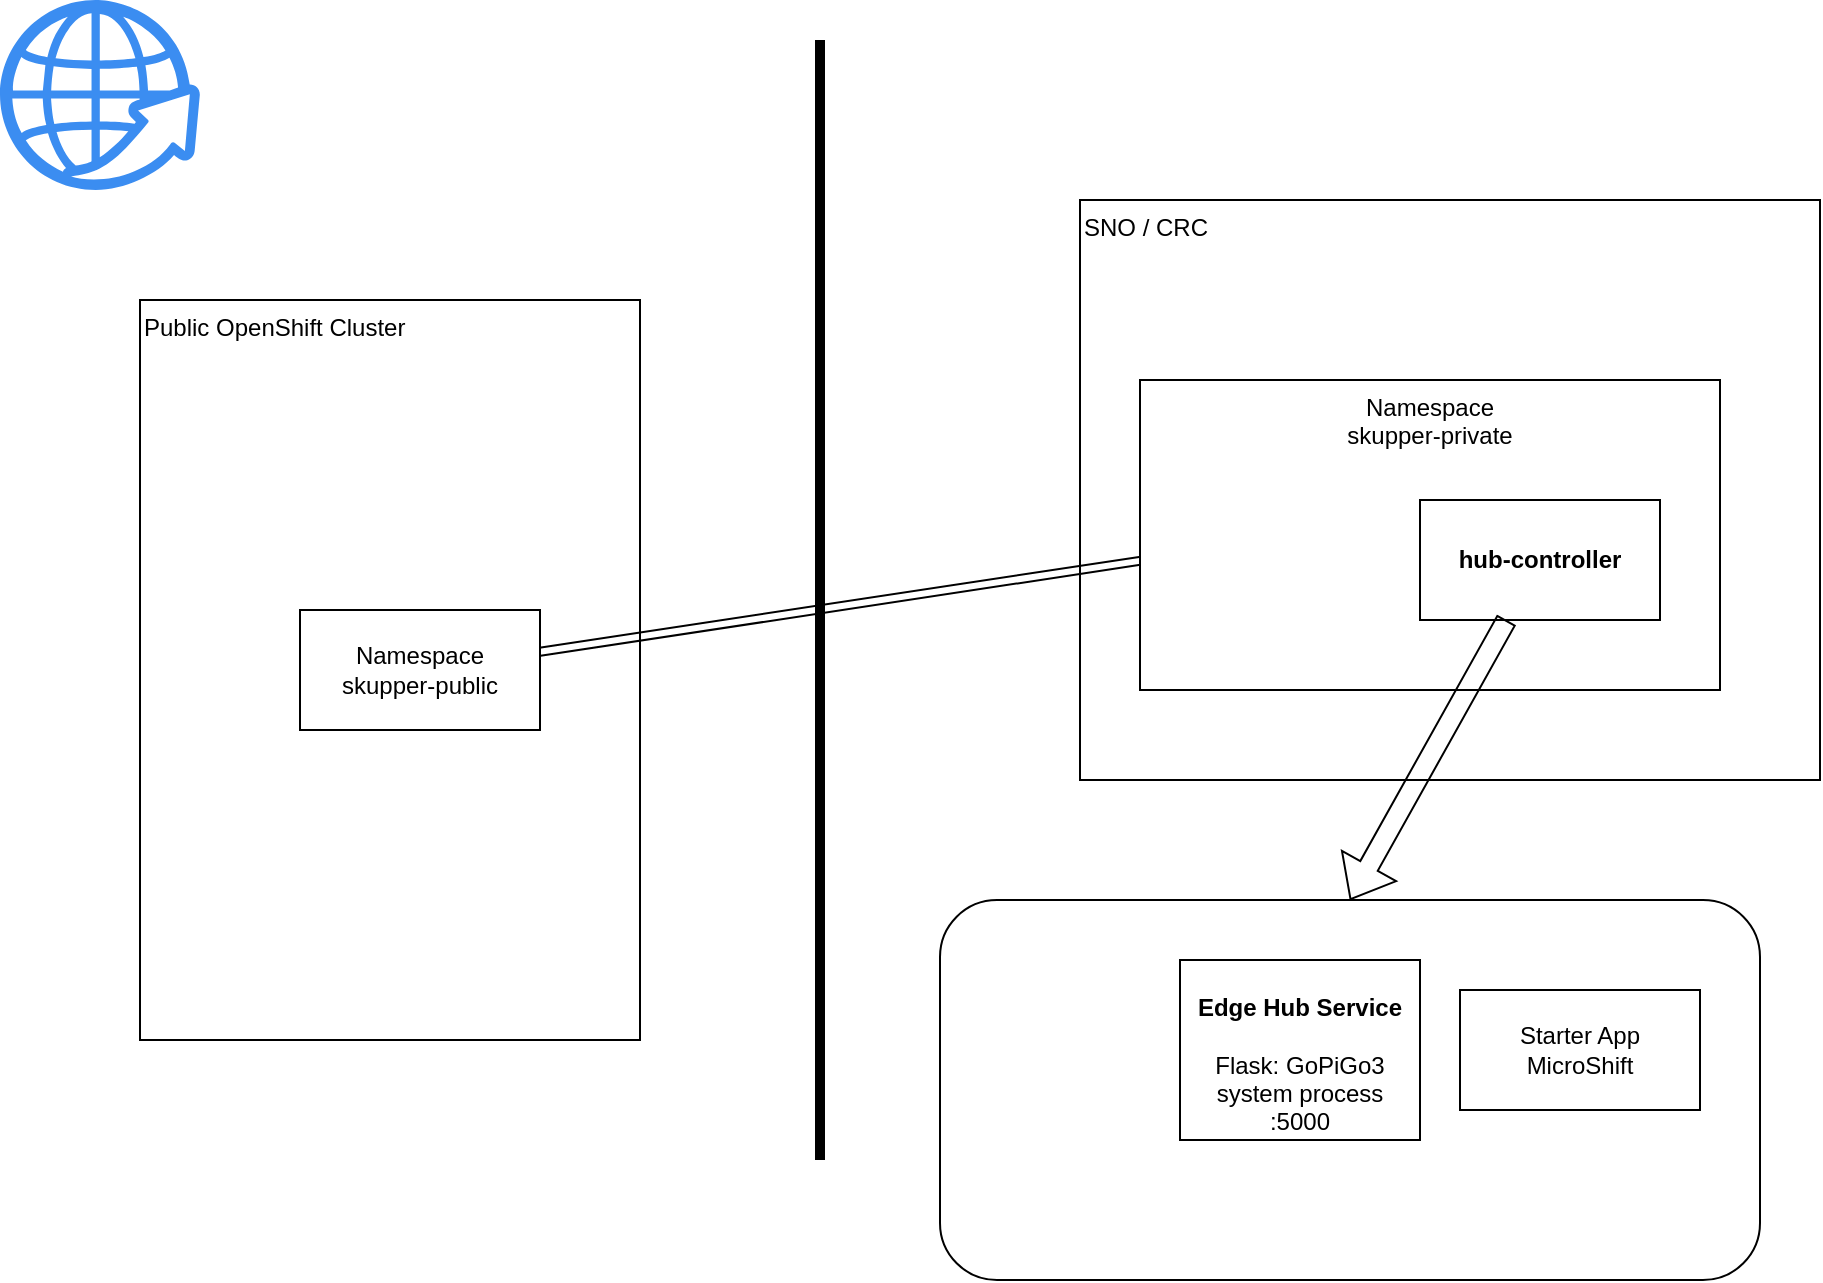 <mxfile version="21.2.1" type="device">
  <diagram name="Page-1" id="Q07v23xAye6RxvADJUx6">
    <mxGraphModel dx="775" dy="1112" grid="1" gridSize="10" guides="1" tooltips="1" connect="1" arrows="1" fold="1" page="1" pageScale="1" pageWidth="1169" pageHeight="827" math="0" shadow="0">
      <root>
        <mxCell id="0" />
        <mxCell id="1" parent="0" />
        <mxCell id="Y7x5n66CxU2vdpoZQT9u-1" value="Public OpenShift Cluster" style="rounded=0;whiteSpace=wrap;html=1;align=left;verticalAlign=top;" vertex="1" parent="1">
          <mxGeometry x="100" y="210" width="250" height="370" as="geometry" />
        </mxCell>
        <mxCell id="Y7x5n66CxU2vdpoZQT9u-2" value="" style="sketch=0;html=1;aspect=fixed;strokeColor=none;shadow=0;fillColor=#3B8DF1;verticalAlign=top;labelPosition=center;verticalLabelPosition=bottom;shape=mxgraph.gcp2.globe_world" vertex="1" parent="1">
          <mxGeometry x="30" y="60" width="100" height="95" as="geometry" />
        </mxCell>
        <mxCell id="Y7x5n66CxU2vdpoZQT9u-3" value="" style="endArrow=none;html=1;rounded=0;strokeWidth=5;" edge="1" parent="1">
          <mxGeometry width="50" height="50" relative="1" as="geometry">
            <mxPoint x="440" y="640" as="sourcePoint" />
            <mxPoint x="440" y="80" as="targetPoint" />
          </mxGeometry>
        </mxCell>
        <mxCell id="Y7x5n66CxU2vdpoZQT9u-6" value="SNO / CRC" style="rounded=0;whiteSpace=wrap;html=1;verticalAlign=top;align=left;" vertex="1" parent="1">
          <mxGeometry x="570" y="160" width="370" height="290" as="geometry" />
        </mxCell>
        <mxCell id="Y7x5n66CxU2vdpoZQT9u-5" value="" style="shape=link;html=1;rounded=0;entryX=0.008;entryY=0.581;entryDx=0;entryDy=0;entryPerimeter=0;" edge="1" parent="1" source="Y7x5n66CxU2vdpoZQT9u-7" target="Y7x5n66CxU2vdpoZQT9u-8">
          <mxGeometry width="100" relative="1" as="geometry">
            <mxPoint x="510" y="400" as="sourcePoint" />
            <mxPoint x="610" y="400" as="targetPoint" />
          </mxGeometry>
        </mxCell>
        <mxCell id="Y7x5n66CxU2vdpoZQT9u-7" value="Namespace&lt;br&gt;skupper-public" style="rounded=0;whiteSpace=wrap;html=1;" vertex="1" parent="1">
          <mxGeometry x="180" y="365" width="120" height="60" as="geometry" />
        </mxCell>
        <mxCell id="Y7x5n66CxU2vdpoZQT9u-8" value="Namespace&lt;br&gt;skupper-private" style="rounded=0;whiteSpace=wrap;html=1;align=center;verticalAlign=top;" vertex="1" parent="1">
          <mxGeometry x="600" y="250" width="290" height="155" as="geometry" />
        </mxCell>
        <mxCell id="Y7x5n66CxU2vdpoZQT9u-10" value="" style="rounded=1;whiteSpace=wrap;html=1;" vertex="1" parent="1">
          <mxGeometry x="500" y="510" width="410" height="190" as="geometry" />
        </mxCell>
        <mxCell id="Y7x5n66CxU2vdpoZQT9u-9" value="" style="shape=image;html=1;verticalAlign=top;verticalLabelPosition=bottom;labelBackgroundColor=#ffffff;imageAspect=0;aspect=fixed;image=https://cdn1.iconfinder.com/data/icons/unicons-line-vol-5/24/robot-128.png" vertex="1" parent="1">
          <mxGeometry x="520" y="561" width="69" height="69" as="geometry" />
        </mxCell>
        <mxCell id="Y7x5n66CxU2vdpoZQT9u-12" value="&lt;b&gt;hub-controller&lt;/b&gt;" style="rounded=0;whiteSpace=wrap;html=1;" vertex="1" parent="1">
          <mxGeometry x="740" y="310" width="120" height="60" as="geometry" />
        </mxCell>
        <mxCell id="Y7x5n66CxU2vdpoZQT9u-14" value="&lt;div&gt;&lt;br&gt;&lt;/div&gt;&lt;div&gt;&lt;b&gt;Edge Hub Service&lt;/b&gt;&lt;br&gt;&lt;/div&gt;&lt;div&gt;&lt;br&gt;&lt;/div&gt;&lt;div&gt;Flask: GoPiGo3 &lt;br&gt;&lt;/div&gt;&lt;div&gt;system process&lt;/div&gt;&lt;div&gt;:5000&lt;br&gt;&lt;/div&gt;" style="rounded=0;whiteSpace=wrap;html=1;" vertex="1" parent="1">
          <mxGeometry x="620" y="540" width="120" height="90" as="geometry" />
        </mxCell>
        <mxCell id="Y7x5n66CxU2vdpoZQT9u-15" value="&lt;div&gt;Starter App&lt;/div&gt;&lt;div&gt;MicroShift&lt;br&gt;&lt;/div&gt;" style="rounded=0;whiteSpace=wrap;html=1;" vertex="1" parent="1">
          <mxGeometry x="760" y="555" width="120" height="60" as="geometry" />
        </mxCell>
        <mxCell id="Y7x5n66CxU2vdpoZQT9u-18" value="" style="shape=flexArrow;endArrow=classic;html=1;rounded=0;entryX=0.5;entryY=0;entryDx=0;entryDy=0;" edge="1" parent="1" source="Y7x5n66CxU2vdpoZQT9u-12" target="Y7x5n66CxU2vdpoZQT9u-10">
          <mxGeometry width="50" height="50" relative="1" as="geometry">
            <mxPoint x="710" y="600" as="sourcePoint" />
            <mxPoint x="760" y="550" as="targetPoint" />
          </mxGeometry>
        </mxCell>
      </root>
    </mxGraphModel>
  </diagram>
</mxfile>
